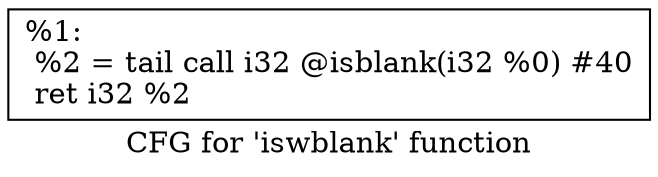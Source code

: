 digraph "CFG for 'iswblank' function" {
	label="CFG for 'iswblank' function";

	Node0x1b2c4c0 [shape=record,label="{%1:\l  %2 = tail call i32 @isblank(i32 %0) #40\l  ret i32 %2\l}"];
}
